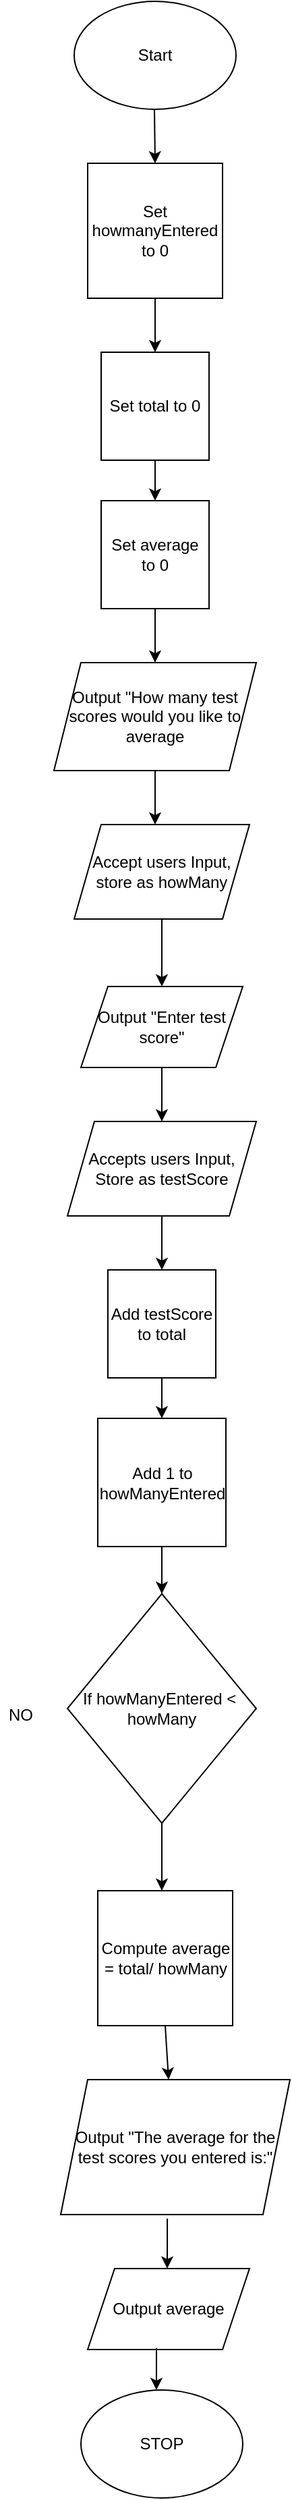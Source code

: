 <mxfile version="14.5.1" type="github">
  <diagram id="BCKGS2-ww9m77HXnoR--" name="Page-1">
    <mxGraphModel dx="946" dy="545" grid="1" gridSize="10" guides="1" tooltips="1" connect="1" arrows="1" fold="1" page="1" pageScale="1" pageWidth="850" pageHeight="1100" math="0" shadow="0">
      <root>
        <mxCell id="0" />
        <mxCell id="1" parent="0" />
        <mxCell id="1XZDgo-8ve5yJCQsIrYW-1" value="Start" style="ellipse;whiteSpace=wrap;html=1;" vertex="1" parent="1">
          <mxGeometry x="130" width="120" height="80" as="geometry" />
        </mxCell>
        <mxCell id="1XZDgo-8ve5yJCQsIrYW-2" value="Set howmanyEntered to 0" style="whiteSpace=wrap;html=1;aspect=fixed;" vertex="1" parent="1">
          <mxGeometry x="140" y="120" width="100" height="100" as="geometry" />
        </mxCell>
        <mxCell id="1XZDgo-8ve5yJCQsIrYW-4" value="" style="endArrow=classic;html=1;" edge="1" parent="1">
          <mxGeometry width="50" height="50" relative="1" as="geometry">
            <mxPoint x="189.5" y="80" as="sourcePoint" />
            <mxPoint x="190" y="120" as="targetPoint" />
          </mxGeometry>
        </mxCell>
        <mxCell id="1XZDgo-8ve5yJCQsIrYW-5" value="" style="endArrow=classic;html=1;" edge="1" parent="1">
          <mxGeometry width="50" height="50" relative="1" as="geometry">
            <mxPoint x="190" y="220" as="sourcePoint" />
            <mxPoint x="190" y="260" as="targetPoint" />
          </mxGeometry>
        </mxCell>
        <mxCell id="1XZDgo-8ve5yJCQsIrYW-6" value="Set total to 0" style="whiteSpace=wrap;html=1;aspect=fixed;" vertex="1" parent="1">
          <mxGeometry x="150" y="260" width="80" height="80" as="geometry" />
        </mxCell>
        <mxCell id="1XZDgo-8ve5yJCQsIrYW-7" value="" style="endArrow=classic;html=1;exitX=0.5;exitY=1;exitDx=0;exitDy=0;" edge="1" parent="1" source="1XZDgo-8ve5yJCQsIrYW-6">
          <mxGeometry width="50" height="50" relative="1" as="geometry">
            <mxPoint x="170" y="390" as="sourcePoint" />
            <mxPoint x="190" y="370" as="targetPoint" />
          </mxGeometry>
        </mxCell>
        <mxCell id="1XZDgo-8ve5yJCQsIrYW-8" value="Set average to 0" style="whiteSpace=wrap;html=1;aspect=fixed;" vertex="1" parent="1">
          <mxGeometry x="150" y="370" width="80" height="80" as="geometry" />
        </mxCell>
        <mxCell id="1XZDgo-8ve5yJCQsIrYW-9" value="" style="endArrow=classic;html=1;exitX=0.5;exitY=1;exitDx=0;exitDy=0;" edge="1" parent="1" source="1XZDgo-8ve5yJCQsIrYW-8">
          <mxGeometry width="50" height="50" relative="1" as="geometry">
            <mxPoint x="160" y="500" as="sourcePoint" />
            <mxPoint x="190" y="490" as="targetPoint" />
          </mxGeometry>
        </mxCell>
        <mxCell id="1XZDgo-8ve5yJCQsIrYW-10" value="Output &quot;How many test scores would you like to average" style="shape=parallelogram;perimeter=parallelogramPerimeter;whiteSpace=wrap;html=1;fixedSize=1;" vertex="1" parent="1">
          <mxGeometry x="115" y="490" width="150" height="80" as="geometry" />
        </mxCell>
        <mxCell id="1XZDgo-8ve5yJCQsIrYW-11" value="" style="endArrow=classic;html=1;exitX=0.5;exitY=1;exitDx=0;exitDy=0;" edge="1" parent="1" source="1XZDgo-8ve5yJCQsIrYW-10">
          <mxGeometry width="50" height="50" relative="1" as="geometry">
            <mxPoint x="160" y="620" as="sourcePoint" />
            <mxPoint x="190" y="610" as="targetPoint" />
          </mxGeometry>
        </mxCell>
        <mxCell id="1XZDgo-8ve5yJCQsIrYW-12" value="Accept users Input, store as howMany" style="shape=parallelogram;perimeter=parallelogramPerimeter;whiteSpace=wrap;html=1;fixedSize=1;" vertex="1" parent="1">
          <mxGeometry x="130" y="610" width="130" height="70" as="geometry" />
        </mxCell>
        <mxCell id="1XZDgo-8ve5yJCQsIrYW-13" value="" style="endArrow=classic;html=1;exitX=0.5;exitY=1;exitDx=0;exitDy=0;" edge="1" parent="1" source="1XZDgo-8ve5yJCQsIrYW-12">
          <mxGeometry width="50" height="50" relative="1" as="geometry">
            <mxPoint x="160" y="730" as="sourcePoint" />
            <mxPoint x="195" y="730" as="targetPoint" />
          </mxGeometry>
        </mxCell>
        <mxCell id="1XZDgo-8ve5yJCQsIrYW-15" value="Output &quot;Enter test score&quot;" style="shape=parallelogram;perimeter=parallelogramPerimeter;whiteSpace=wrap;html=1;fixedSize=1;" vertex="1" parent="1">
          <mxGeometry x="135" y="730" width="120" height="60" as="geometry" />
        </mxCell>
        <mxCell id="1XZDgo-8ve5yJCQsIrYW-16" value="" style="endArrow=classic;html=1;exitX=0.5;exitY=1;exitDx=0;exitDy=0;" edge="1" parent="1" source="1XZDgo-8ve5yJCQsIrYW-15">
          <mxGeometry width="50" height="50" relative="1" as="geometry">
            <mxPoint x="170" y="840" as="sourcePoint" />
            <mxPoint x="195" y="830" as="targetPoint" />
          </mxGeometry>
        </mxCell>
        <mxCell id="1XZDgo-8ve5yJCQsIrYW-17" value="Accepts users Input, Store as testScore" style="shape=parallelogram;perimeter=parallelogramPerimeter;whiteSpace=wrap;html=1;fixedSize=1;" vertex="1" parent="1">
          <mxGeometry x="125" y="830" width="140" height="70" as="geometry" />
        </mxCell>
        <mxCell id="1XZDgo-8ve5yJCQsIrYW-18" value="Add testScore to total" style="whiteSpace=wrap;html=1;aspect=fixed;" vertex="1" parent="1">
          <mxGeometry x="155" y="940" width="80" height="80" as="geometry" />
        </mxCell>
        <mxCell id="1XZDgo-8ve5yJCQsIrYW-20" value="" style="endArrow=classic;html=1;exitX=0.5;exitY=1;exitDx=0;exitDy=0;entryX=0.5;entryY=0;entryDx=0;entryDy=0;" edge="1" parent="1" source="1XZDgo-8ve5yJCQsIrYW-17" target="1XZDgo-8ve5yJCQsIrYW-18">
          <mxGeometry width="50" height="50" relative="1" as="geometry">
            <mxPoint x="170" y="930" as="sourcePoint" />
            <mxPoint x="220" y="930" as="targetPoint" />
          </mxGeometry>
        </mxCell>
        <mxCell id="1XZDgo-8ve5yJCQsIrYW-21" value="" style="endArrow=classic;html=1;exitX=0.5;exitY=1;exitDx=0;exitDy=0;" edge="1" parent="1" source="1XZDgo-8ve5yJCQsIrYW-18">
          <mxGeometry width="50" height="50" relative="1" as="geometry">
            <mxPoint x="170" y="1070" as="sourcePoint" />
            <mxPoint x="195" y="1050" as="targetPoint" />
          </mxGeometry>
        </mxCell>
        <mxCell id="1XZDgo-8ve5yJCQsIrYW-22" value="Add 1 to howManyEntered" style="whiteSpace=wrap;html=1;aspect=fixed;" vertex="1" parent="1">
          <mxGeometry x="147.5" y="1050" width="95" height="95" as="geometry" />
        </mxCell>
        <mxCell id="1XZDgo-8ve5yJCQsIrYW-23" value="" style="endArrow=classic;html=1;exitX=0.5;exitY=1;exitDx=0;exitDy=0;" edge="1" parent="1" source="1XZDgo-8ve5yJCQsIrYW-22">
          <mxGeometry width="50" height="50" relative="1" as="geometry">
            <mxPoint x="170" y="1190" as="sourcePoint" />
            <mxPoint x="195" y="1180" as="targetPoint" />
          </mxGeometry>
        </mxCell>
        <mxCell id="1XZDgo-8ve5yJCQsIrYW-24" value="If howManyEntered &amp;lt;&amp;nbsp; howMany" style="rhombus;whiteSpace=wrap;html=1;" vertex="1" parent="1">
          <mxGeometry x="125" y="1180" width="140" height="170" as="geometry" />
        </mxCell>
        <mxCell id="1XZDgo-8ve5yJCQsIrYW-26" value="NO" style="text;html=1;align=center;verticalAlign=middle;resizable=0;points=[];autosize=1;" vertex="1" parent="1">
          <mxGeometry x="75" y="1260" width="30" height="20" as="geometry" />
        </mxCell>
        <mxCell id="1XZDgo-8ve5yJCQsIrYW-27" value="" style="endArrow=classic;html=1;exitX=0.5;exitY=1;exitDx=0;exitDy=0;" edge="1" parent="1" source="1XZDgo-8ve5yJCQsIrYW-24">
          <mxGeometry width="50" height="50" relative="1" as="geometry">
            <mxPoint x="170" y="1410" as="sourcePoint" />
            <mxPoint x="195" y="1400" as="targetPoint" />
          </mxGeometry>
        </mxCell>
        <mxCell id="1XZDgo-8ve5yJCQsIrYW-28" value="Compute average = total/ howMany" style="whiteSpace=wrap;html=1;aspect=fixed;" vertex="1" parent="1">
          <mxGeometry x="147.5" y="1400" width="100" height="100" as="geometry" />
        </mxCell>
        <mxCell id="1XZDgo-8ve5yJCQsIrYW-29" value="" style="endArrow=classic;html=1;exitX=0.5;exitY=1;exitDx=0;exitDy=0;" edge="1" parent="1" source="1XZDgo-8ve5yJCQsIrYW-28">
          <mxGeometry width="50" height="50" relative="1" as="geometry">
            <mxPoint x="180" y="1550" as="sourcePoint" />
            <mxPoint x="200" y="1540" as="targetPoint" />
          </mxGeometry>
        </mxCell>
        <mxCell id="1XZDgo-8ve5yJCQsIrYW-30" value="Output &quot;The average for the test scores you entered is:&quot;" style="shape=parallelogram;perimeter=parallelogramPerimeter;whiteSpace=wrap;html=1;fixedSize=1;" vertex="1" parent="1">
          <mxGeometry x="120" y="1540" width="170" height="100" as="geometry" />
        </mxCell>
        <mxCell id="1XZDgo-8ve5yJCQsIrYW-31" value="" style="endArrow=classic;html=1;exitX=0.465;exitY=1.03;exitDx=0;exitDy=0;exitPerimeter=0;" edge="1" parent="1" source="1XZDgo-8ve5yJCQsIrYW-30">
          <mxGeometry width="50" height="50" relative="1" as="geometry">
            <mxPoint x="180" y="1690" as="sourcePoint" />
            <mxPoint x="199" y="1680" as="targetPoint" />
          </mxGeometry>
        </mxCell>
        <mxCell id="1XZDgo-8ve5yJCQsIrYW-32" value="Output average" style="shape=parallelogram;perimeter=parallelogramPerimeter;whiteSpace=wrap;html=1;fixedSize=1;" vertex="1" parent="1">
          <mxGeometry x="140" y="1680" width="120" height="60" as="geometry" />
        </mxCell>
        <mxCell id="1XZDgo-8ve5yJCQsIrYW-33" value="" style="endArrow=classic;html=1;exitX=0.425;exitY=0.983;exitDx=0;exitDy=0;exitPerimeter=0;" edge="1" parent="1" source="1XZDgo-8ve5yJCQsIrYW-32">
          <mxGeometry width="50" height="50" relative="1" as="geometry">
            <mxPoint x="170" y="1790" as="sourcePoint" />
            <mxPoint x="191" y="1770" as="targetPoint" />
          </mxGeometry>
        </mxCell>
        <mxCell id="1XZDgo-8ve5yJCQsIrYW-34" value="STOP" style="ellipse;whiteSpace=wrap;html=1;" vertex="1" parent="1">
          <mxGeometry x="135" y="1770" width="120" height="80" as="geometry" />
        </mxCell>
      </root>
    </mxGraphModel>
  </diagram>
</mxfile>
